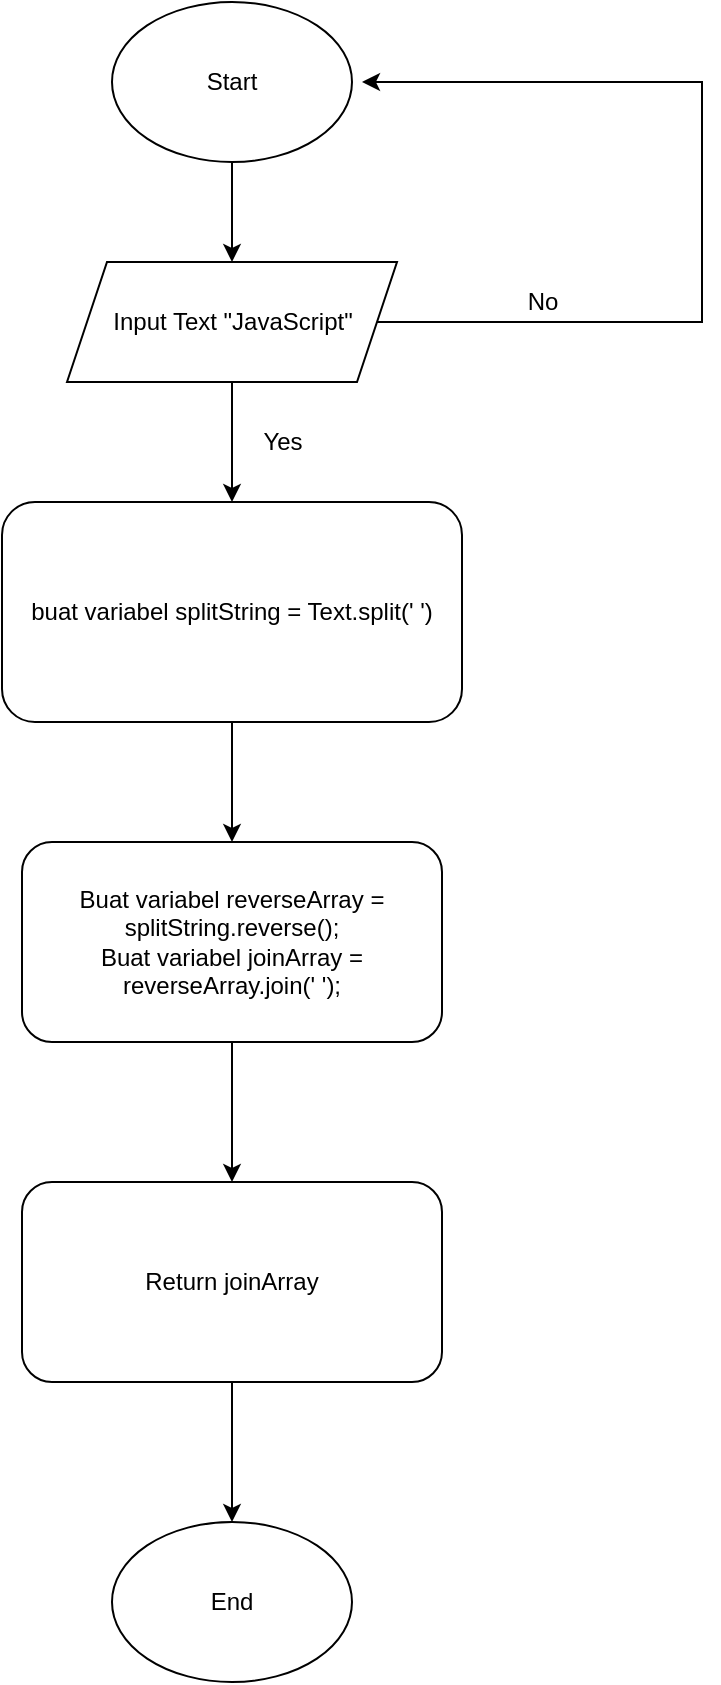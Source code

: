 <mxfile version="20.0.1" type="device"><diagram id="iDx-pSnDbOIDgIMAeHC1" name="Page-1"><mxGraphModel dx="1240" dy="689" grid="1" gridSize="10" guides="1" tooltips="1" connect="1" arrows="1" fold="1" page="1" pageScale="1" pageWidth="850" pageHeight="1100" math="0" shadow="0"><root><mxCell id="0"/><mxCell id="1" parent="0"/><mxCell id="lYkX7Dx86utRF8Fq3v39-1" value="Start" style="ellipse;whiteSpace=wrap;html=1;" vertex="1" parent="1"><mxGeometry x="305" y="40" width="120" height="80" as="geometry"/></mxCell><mxCell id="lYkX7Dx86utRF8Fq3v39-2" value="Input Text &quot;JavaScript&quot;" style="shape=parallelogram;perimeter=parallelogramPerimeter;whiteSpace=wrap;html=1;fixedSize=1;" vertex="1" parent="1"><mxGeometry x="282.5" y="170" width="165" height="60" as="geometry"/></mxCell><mxCell id="lYkX7Dx86utRF8Fq3v39-3" value="buat variabel splitString = Text.split(' ')&lt;br&gt;" style="rounded=1;whiteSpace=wrap;html=1;" vertex="1" parent="1"><mxGeometry x="250" y="290" width="230" height="110" as="geometry"/></mxCell><mxCell id="lYkX7Dx86utRF8Fq3v39-4" value="&lt;span style=&quot;&quot;&gt;Buat variabel reverseArray = splitString.reverse();&lt;br&gt;Buat variabel joinArray = reverseArray.join(' ');&lt;br&gt;&lt;/span&gt;" style="rounded=1;whiteSpace=wrap;html=1;" vertex="1" parent="1"><mxGeometry x="260" y="460" width="210" height="100" as="geometry"/></mxCell><mxCell id="lYkX7Dx86utRF8Fq3v39-5" value="&lt;span style=&quot;&quot;&gt;Return joinArray&lt;br&gt;&lt;/span&gt;" style="rounded=1;whiteSpace=wrap;html=1;" vertex="1" parent="1"><mxGeometry x="260" y="630" width="210" height="100" as="geometry"/></mxCell><mxCell id="lYkX7Dx86utRF8Fq3v39-6" value="End" style="ellipse;whiteSpace=wrap;html=1;" vertex="1" parent="1"><mxGeometry x="305" y="800" width="120" height="80" as="geometry"/></mxCell><mxCell id="lYkX7Dx86utRF8Fq3v39-7" value="" style="endArrow=classic;html=1;rounded=0;exitX=0.5;exitY=1;exitDx=0;exitDy=0;entryX=0.5;entryY=0;entryDx=0;entryDy=0;" edge="1" parent="1" source="lYkX7Dx86utRF8Fq3v39-1" target="lYkX7Dx86utRF8Fq3v39-2"><mxGeometry width="50" height="50" relative="1" as="geometry"><mxPoint x="360" y="220" as="sourcePoint"/><mxPoint x="410" y="170" as="targetPoint"/></mxGeometry></mxCell><mxCell id="lYkX7Dx86utRF8Fq3v39-8" value="" style="endArrow=classic;html=1;rounded=0;exitX=0.5;exitY=1;exitDx=0;exitDy=0;" edge="1" parent="1" source="lYkX7Dx86utRF8Fq3v39-2" target="lYkX7Dx86utRF8Fq3v39-3"><mxGeometry width="50" height="50" relative="1" as="geometry"><mxPoint x="375" y="130" as="sourcePoint"/><mxPoint x="375" y="180" as="targetPoint"/></mxGeometry></mxCell><mxCell id="lYkX7Dx86utRF8Fq3v39-9" value="" style="endArrow=classic;html=1;rounded=0;exitX=0.5;exitY=1;exitDx=0;exitDy=0;entryX=0.5;entryY=0;entryDx=0;entryDy=0;" edge="1" parent="1" source="lYkX7Dx86utRF8Fq3v39-3" target="lYkX7Dx86utRF8Fq3v39-4"><mxGeometry width="50" height="50" relative="1" as="geometry"><mxPoint x="375" y="240" as="sourcePoint"/><mxPoint x="375" y="300" as="targetPoint"/></mxGeometry></mxCell><mxCell id="lYkX7Dx86utRF8Fq3v39-10" value="" style="endArrow=classic;html=1;rounded=0;exitX=0.5;exitY=1;exitDx=0;exitDy=0;entryX=0.5;entryY=0;entryDx=0;entryDy=0;" edge="1" parent="1" source="lYkX7Dx86utRF8Fq3v39-4" target="lYkX7Dx86utRF8Fq3v39-5"><mxGeometry width="50" height="50" relative="1" as="geometry"><mxPoint x="375" y="410" as="sourcePoint"/><mxPoint x="375" y="470" as="targetPoint"/></mxGeometry></mxCell><mxCell id="lYkX7Dx86utRF8Fq3v39-11" value="" style="endArrow=classic;html=1;rounded=0;exitX=0.5;exitY=1;exitDx=0;exitDy=0;entryX=0.5;entryY=0;entryDx=0;entryDy=0;" edge="1" parent="1" source="lYkX7Dx86utRF8Fq3v39-5" target="lYkX7Dx86utRF8Fq3v39-6"><mxGeometry width="50" height="50" relative="1" as="geometry"><mxPoint x="375" y="570" as="sourcePoint"/><mxPoint x="375" y="640" as="targetPoint"/></mxGeometry></mxCell><mxCell id="lYkX7Dx86utRF8Fq3v39-12" value="Yes" style="text;html=1;align=center;verticalAlign=middle;resizable=0;points=[];autosize=1;strokeColor=none;fillColor=none;" vertex="1" parent="1"><mxGeometry x="370" y="250" width="40" height="20" as="geometry"/></mxCell><mxCell id="lYkX7Dx86utRF8Fq3v39-13" value="" style="edgeStyle=segmentEdgeStyle;endArrow=classic;html=1;rounded=0;exitX=1;exitY=0.5;exitDx=0;exitDy=0;" edge="1" parent="1" source="lYkX7Dx86utRF8Fq3v39-2"><mxGeometry width="50" height="50" relative="1" as="geometry"><mxPoint x="610" y="200" as="sourcePoint"/><mxPoint x="430" y="80" as="targetPoint"/><Array as="points"><mxPoint x="600" y="200"/><mxPoint x="600" y="80"/></Array></mxGeometry></mxCell><mxCell id="lYkX7Dx86utRF8Fq3v39-14" value="No" style="text;html=1;align=center;verticalAlign=middle;resizable=0;points=[];autosize=1;strokeColor=none;fillColor=none;" vertex="1" parent="1"><mxGeometry x="505" y="180" width="30" height="20" as="geometry"/></mxCell></root></mxGraphModel></diagram></mxfile>